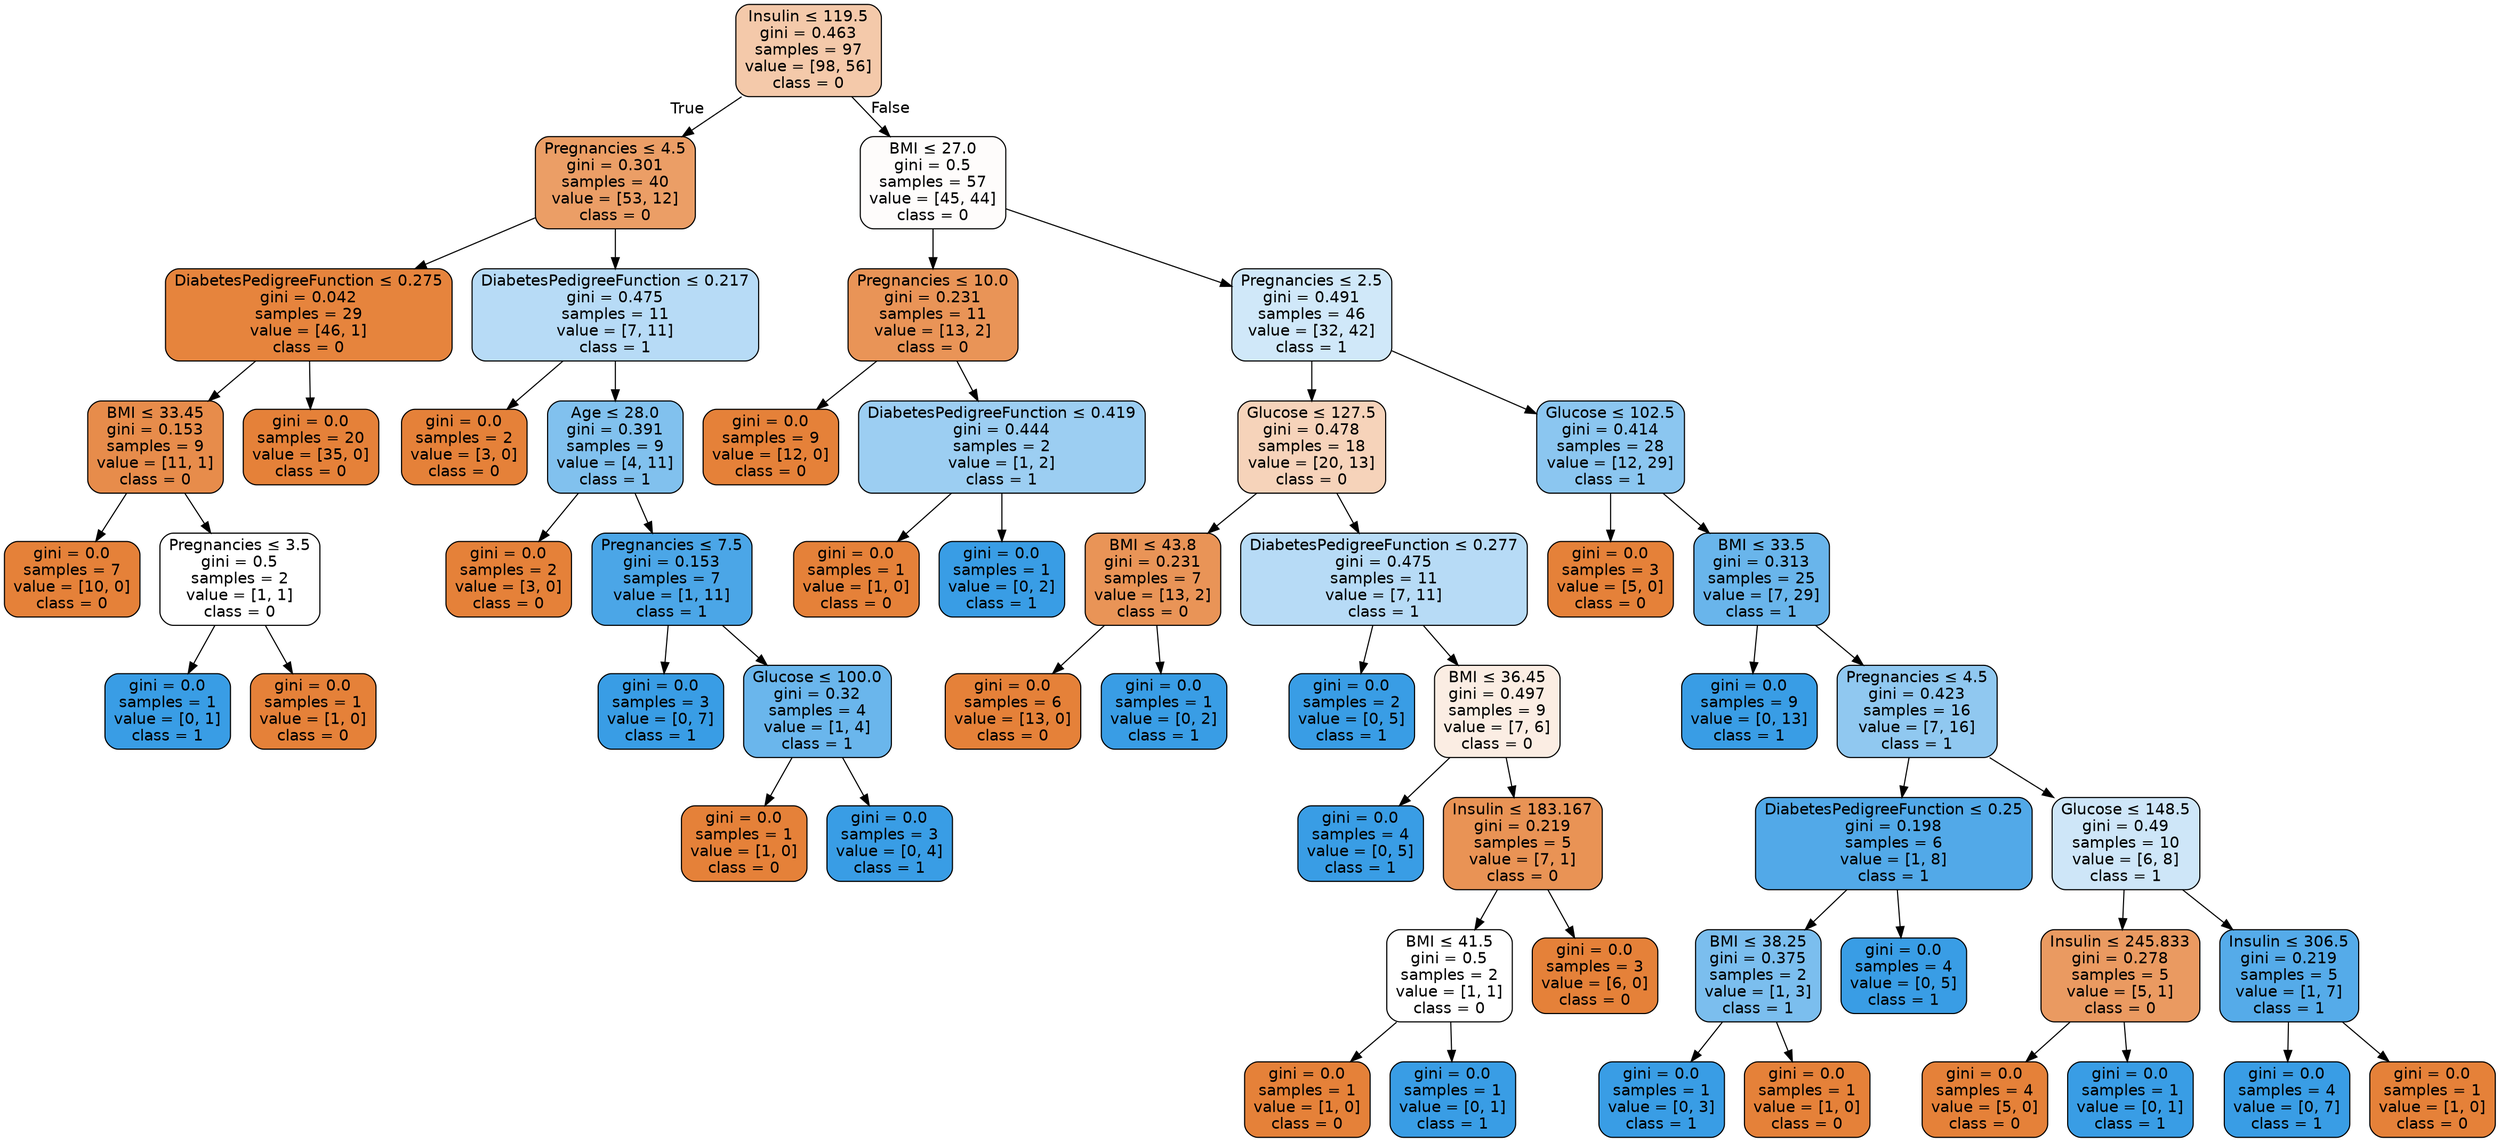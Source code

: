 digraph Tree {
node [shape=box, style="filled, rounded", color="black", fontname="helvetica"] ;
edge [fontname="helvetica"] ;
0 [label=<Insulin &le; 119.5<br/>gini = 0.463<br/>samples = 97<br/>value = [98, 56]<br/>class = 0>, fillcolor="#f4c9aa"] ;
1 [label=<Pregnancies &le; 4.5<br/>gini = 0.301<br/>samples = 40<br/>value = [53, 12]<br/>class = 0>, fillcolor="#eb9e66"] ;
0 -> 1 [labeldistance=2.5, labelangle=45, headlabel="True"] ;
2 [label=<DiabetesPedigreeFunction &le; 0.275<br/>gini = 0.042<br/>samples = 29<br/>value = [46, 1]<br/>class = 0>, fillcolor="#e6843d"] ;
1 -> 2 ;
3 [label=<BMI &le; 33.45<br/>gini = 0.153<br/>samples = 9<br/>value = [11, 1]<br/>class = 0>, fillcolor="#e78c4b"] ;
2 -> 3 ;
4 [label=<gini = 0.0<br/>samples = 7<br/>value = [10, 0]<br/>class = 0>, fillcolor="#e58139"] ;
3 -> 4 ;
5 [label=<Pregnancies &le; 3.5<br/>gini = 0.5<br/>samples = 2<br/>value = [1, 1]<br/>class = 0>, fillcolor="#ffffff"] ;
3 -> 5 ;
6 [label=<gini = 0.0<br/>samples = 1<br/>value = [0, 1]<br/>class = 1>, fillcolor="#399de5"] ;
5 -> 6 ;
7 [label=<gini = 0.0<br/>samples = 1<br/>value = [1, 0]<br/>class = 0>, fillcolor="#e58139"] ;
5 -> 7 ;
8 [label=<gini = 0.0<br/>samples = 20<br/>value = [35, 0]<br/>class = 0>, fillcolor="#e58139"] ;
2 -> 8 ;
9 [label=<DiabetesPedigreeFunction &le; 0.217<br/>gini = 0.475<br/>samples = 11<br/>value = [7, 11]<br/>class = 1>, fillcolor="#b7dbf6"] ;
1 -> 9 ;
10 [label=<gini = 0.0<br/>samples = 2<br/>value = [3, 0]<br/>class = 0>, fillcolor="#e58139"] ;
9 -> 10 ;
11 [label=<Age &le; 28.0<br/>gini = 0.391<br/>samples = 9<br/>value = [4, 11]<br/>class = 1>, fillcolor="#81c1ee"] ;
9 -> 11 ;
12 [label=<gini = 0.0<br/>samples = 2<br/>value = [3, 0]<br/>class = 0>, fillcolor="#e58139"] ;
11 -> 12 ;
13 [label=<Pregnancies &le; 7.5<br/>gini = 0.153<br/>samples = 7<br/>value = [1, 11]<br/>class = 1>, fillcolor="#4ba6e7"] ;
11 -> 13 ;
14 [label=<gini = 0.0<br/>samples = 3<br/>value = [0, 7]<br/>class = 1>, fillcolor="#399de5"] ;
13 -> 14 ;
15 [label=<Glucose &le; 100.0<br/>gini = 0.32<br/>samples = 4<br/>value = [1, 4]<br/>class = 1>, fillcolor="#6ab6ec"] ;
13 -> 15 ;
16 [label=<gini = 0.0<br/>samples = 1<br/>value = [1, 0]<br/>class = 0>, fillcolor="#e58139"] ;
15 -> 16 ;
17 [label=<gini = 0.0<br/>samples = 3<br/>value = [0, 4]<br/>class = 1>, fillcolor="#399de5"] ;
15 -> 17 ;
18 [label=<BMI &le; 27.0<br/>gini = 0.5<br/>samples = 57<br/>value = [45, 44]<br/>class = 0>, fillcolor="#fefcfb"] ;
0 -> 18 [labeldistance=2.5, labelangle=-45, headlabel="False"] ;
19 [label=<Pregnancies &le; 10.0<br/>gini = 0.231<br/>samples = 11<br/>value = [13, 2]<br/>class = 0>, fillcolor="#e99457"] ;
18 -> 19 ;
20 [label=<gini = 0.0<br/>samples = 9<br/>value = [12, 0]<br/>class = 0>, fillcolor="#e58139"] ;
19 -> 20 ;
21 [label=<DiabetesPedigreeFunction &le; 0.419<br/>gini = 0.444<br/>samples = 2<br/>value = [1, 2]<br/>class = 1>, fillcolor="#9ccef2"] ;
19 -> 21 ;
22 [label=<gini = 0.0<br/>samples = 1<br/>value = [1, 0]<br/>class = 0>, fillcolor="#e58139"] ;
21 -> 22 ;
23 [label=<gini = 0.0<br/>samples = 1<br/>value = [0, 2]<br/>class = 1>, fillcolor="#399de5"] ;
21 -> 23 ;
24 [label=<Pregnancies &le; 2.5<br/>gini = 0.491<br/>samples = 46<br/>value = [32, 42]<br/>class = 1>, fillcolor="#d0e8f9"] ;
18 -> 24 ;
25 [label=<Glucose &le; 127.5<br/>gini = 0.478<br/>samples = 18<br/>value = [20, 13]<br/>class = 0>, fillcolor="#f6d3ba"] ;
24 -> 25 ;
26 [label=<BMI &le; 43.8<br/>gini = 0.231<br/>samples = 7<br/>value = [13, 2]<br/>class = 0>, fillcolor="#e99457"] ;
25 -> 26 ;
27 [label=<gini = 0.0<br/>samples = 6<br/>value = [13, 0]<br/>class = 0>, fillcolor="#e58139"] ;
26 -> 27 ;
28 [label=<gini = 0.0<br/>samples = 1<br/>value = [0, 2]<br/>class = 1>, fillcolor="#399de5"] ;
26 -> 28 ;
29 [label=<DiabetesPedigreeFunction &le; 0.277<br/>gini = 0.475<br/>samples = 11<br/>value = [7, 11]<br/>class = 1>, fillcolor="#b7dbf6"] ;
25 -> 29 ;
30 [label=<gini = 0.0<br/>samples = 2<br/>value = [0, 5]<br/>class = 1>, fillcolor="#399de5"] ;
29 -> 30 ;
31 [label=<BMI &le; 36.45<br/>gini = 0.497<br/>samples = 9<br/>value = [7, 6]<br/>class = 0>, fillcolor="#fbede3"] ;
29 -> 31 ;
32 [label=<gini = 0.0<br/>samples = 4<br/>value = [0, 5]<br/>class = 1>, fillcolor="#399de5"] ;
31 -> 32 ;
33 [label=<Insulin &le; 183.167<br/>gini = 0.219<br/>samples = 5<br/>value = [7, 1]<br/>class = 0>, fillcolor="#e99355"] ;
31 -> 33 ;
34 [label=<BMI &le; 41.5<br/>gini = 0.5<br/>samples = 2<br/>value = [1, 1]<br/>class = 0>, fillcolor="#ffffff"] ;
33 -> 34 ;
35 [label=<gini = 0.0<br/>samples = 1<br/>value = [1, 0]<br/>class = 0>, fillcolor="#e58139"] ;
34 -> 35 ;
36 [label=<gini = 0.0<br/>samples = 1<br/>value = [0, 1]<br/>class = 1>, fillcolor="#399de5"] ;
34 -> 36 ;
37 [label=<gini = 0.0<br/>samples = 3<br/>value = [6, 0]<br/>class = 0>, fillcolor="#e58139"] ;
33 -> 37 ;
38 [label=<Glucose &le; 102.5<br/>gini = 0.414<br/>samples = 28<br/>value = [12, 29]<br/>class = 1>, fillcolor="#8bc6f0"] ;
24 -> 38 ;
39 [label=<gini = 0.0<br/>samples = 3<br/>value = [5, 0]<br/>class = 0>, fillcolor="#e58139"] ;
38 -> 39 ;
40 [label=<BMI &le; 33.5<br/>gini = 0.313<br/>samples = 25<br/>value = [7, 29]<br/>class = 1>, fillcolor="#69b5eb"] ;
38 -> 40 ;
41 [label=<gini = 0.0<br/>samples = 9<br/>value = [0, 13]<br/>class = 1>, fillcolor="#399de5"] ;
40 -> 41 ;
42 [label=<Pregnancies &le; 4.5<br/>gini = 0.423<br/>samples = 16<br/>value = [7, 16]<br/>class = 1>, fillcolor="#90c8f0"] ;
40 -> 42 ;
43 [label=<DiabetesPedigreeFunction &le; 0.25<br/>gini = 0.198<br/>samples = 6<br/>value = [1, 8]<br/>class = 1>, fillcolor="#52a9e8"] ;
42 -> 43 ;
44 [label=<BMI &le; 38.25<br/>gini = 0.375<br/>samples = 2<br/>value = [1, 3]<br/>class = 1>, fillcolor="#7bbeee"] ;
43 -> 44 ;
45 [label=<gini = 0.0<br/>samples = 1<br/>value = [0, 3]<br/>class = 1>, fillcolor="#399de5"] ;
44 -> 45 ;
46 [label=<gini = 0.0<br/>samples = 1<br/>value = [1, 0]<br/>class = 0>, fillcolor="#e58139"] ;
44 -> 46 ;
47 [label=<gini = 0.0<br/>samples = 4<br/>value = [0, 5]<br/>class = 1>, fillcolor="#399de5"] ;
43 -> 47 ;
48 [label=<Glucose &le; 148.5<br/>gini = 0.49<br/>samples = 10<br/>value = [6, 8]<br/>class = 1>, fillcolor="#cee6f8"] ;
42 -> 48 ;
49 [label=<Insulin &le; 245.833<br/>gini = 0.278<br/>samples = 5<br/>value = [5, 1]<br/>class = 0>, fillcolor="#ea9a61"] ;
48 -> 49 ;
50 [label=<gini = 0.0<br/>samples = 4<br/>value = [5, 0]<br/>class = 0>, fillcolor="#e58139"] ;
49 -> 50 ;
51 [label=<gini = 0.0<br/>samples = 1<br/>value = [0, 1]<br/>class = 1>, fillcolor="#399de5"] ;
49 -> 51 ;
52 [label=<Insulin &le; 306.5<br/>gini = 0.219<br/>samples = 5<br/>value = [1, 7]<br/>class = 1>, fillcolor="#55abe9"] ;
48 -> 52 ;
53 [label=<gini = 0.0<br/>samples = 4<br/>value = [0, 7]<br/>class = 1>, fillcolor="#399de5"] ;
52 -> 53 ;
54 [label=<gini = 0.0<br/>samples = 1<br/>value = [1, 0]<br/>class = 0>, fillcolor="#e58139"] ;
52 -> 54 ;
}